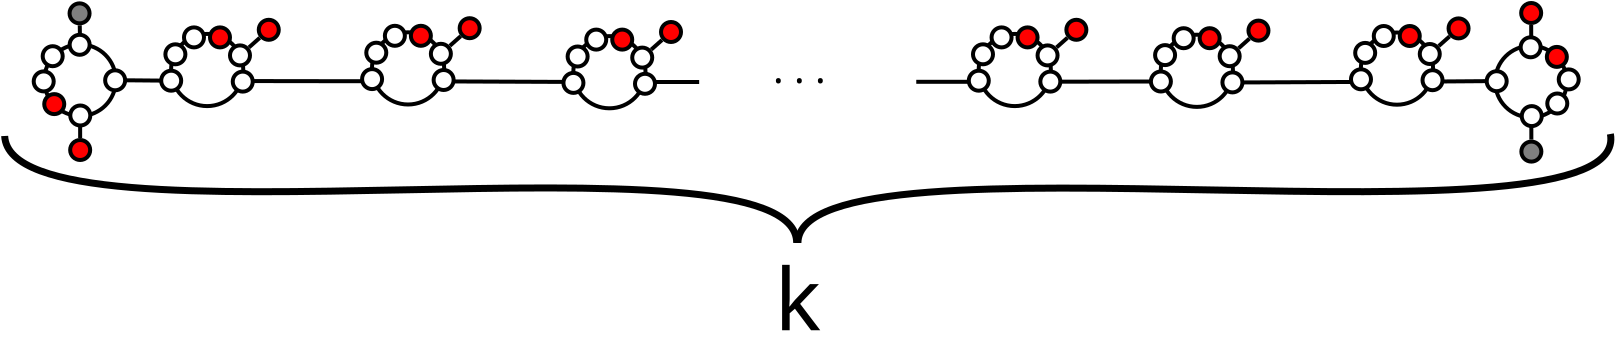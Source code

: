 <?xml version="1.0" encoding="UTF-8"?>
<dia:diagram xmlns:dia="http://www.lysator.liu.se/~alla/dia/">
  <dia:layer name="Background" visible="true" active="true">
    <dia:object type="Standard - Ellipse" version="0" id="O0">
      <dia:attribute name="obj_pos">
        <dia:point val="11.915,13.1"/>
      </dia:attribute>
      <dia:attribute name="obj_bb">
        <dia:rectangle val="11.815,13;15.595,16.78"/>
      </dia:attribute>
      <dia:attribute name="elem_corner">
        <dia:point val="11.915,13.1"/>
      </dia:attribute>
      <dia:attribute name="elem_width">
        <dia:real val="3.58"/>
      </dia:attribute>
      <dia:attribute name="elem_height">
        <dia:real val="3.58"/>
      </dia:attribute>
      <dia:attribute name="border_width">
        <dia:real val="0.2"/>
      </dia:attribute>
      <dia:attribute name="aspect">
        <dia:enum val="2"/>
      </dia:attribute>
    </dia:object>
    <dia:object type="Standard - Ellipse" version="0" id="O1">
      <dia:attribute name="obj_pos">
        <dia:point val="13.21,17.88"/>
      </dia:attribute>
      <dia:attribute name="obj_bb">
        <dia:rectangle val="13.11,17.78;14.31,18.98"/>
      </dia:attribute>
      <dia:attribute name="elem_corner">
        <dia:point val="13.21,17.88"/>
      </dia:attribute>
      <dia:attribute name="elem_width">
        <dia:real val="1"/>
      </dia:attribute>
      <dia:attribute name="elem_height">
        <dia:real val="1"/>
      </dia:attribute>
      <dia:attribute name="border_width">
        <dia:real val="0.2"/>
      </dia:attribute>
      <dia:attribute name="inner_color">
        <dia:color val="#ff0000"/>
      </dia:attribute>
      <dia:attribute name="aspect">
        <dia:enum val="2"/>
      </dia:attribute>
    </dia:object>
    <dia:object type="Standard - Ellipse" version="0" id="O2">
      <dia:attribute name="obj_pos">
        <dia:point val="13.18,11.048"/>
      </dia:attribute>
      <dia:attribute name="obj_bb">
        <dia:rectangle val="13.08,10.948;14.28,12.148"/>
      </dia:attribute>
      <dia:attribute name="elem_corner">
        <dia:point val="13.18,11.048"/>
      </dia:attribute>
      <dia:attribute name="elem_width">
        <dia:real val="1"/>
      </dia:attribute>
      <dia:attribute name="elem_height">
        <dia:real val="1"/>
      </dia:attribute>
      <dia:attribute name="border_width">
        <dia:real val="0.2"/>
      </dia:attribute>
      <dia:attribute name="inner_color">
        <dia:color val="#7f7f7f"/>
      </dia:attribute>
      <dia:attribute name="aspect">
        <dia:enum val="2"/>
      </dia:attribute>
    </dia:object>
    <dia:object type="Standard - Ellipse" version="0" id="O3">
      <dia:attribute name="obj_pos">
        <dia:point val="19.56,14.43"/>
      </dia:attribute>
      <dia:attribute name="obj_bb">
        <dia:rectangle val="19.46,14.33;20.66,15.53"/>
      </dia:attribute>
      <dia:attribute name="elem_corner">
        <dia:point val="19.56,14.43"/>
      </dia:attribute>
      <dia:attribute name="elem_width">
        <dia:real val="1"/>
      </dia:attribute>
      <dia:attribute name="elem_height">
        <dia:real val="1"/>
      </dia:attribute>
      <dia:attribute name="border_width">
        <dia:real val="0.2"/>
      </dia:attribute>
      <dia:attribute name="aspect">
        <dia:enum val="2"/>
      </dia:attribute>
    </dia:object>
    <dia:object type="Standard - Line" version="0" id="O4">
      <dia:attribute name="obj_pos">
        <dia:point val="15.495,14.89"/>
      </dia:attribute>
      <dia:attribute name="obj_bb">
        <dia:rectangle val="15.394,14.789;19.561,15.026"/>
      </dia:attribute>
      <dia:attribute name="conn_endpoints">
        <dia:point val="15.495,14.89"/>
        <dia:point val="19.46,14.925"/>
      </dia:attribute>
      <dia:attribute name="numcp">
        <dia:int val="1"/>
      </dia:attribute>
      <dia:attribute name="line_width">
        <dia:real val="0.2"/>
      </dia:attribute>
      <dia:connections>
        <dia:connection handle="0" to="O0" connection="4"/>
        <dia:connection handle="1" to="O3" connection="8"/>
      </dia:connections>
    </dia:object>
    <dia:object type="Standard - Line" version="0" id="O5">
      <dia:attribute name="obj_pos">
        <dia:point val="13.708,16.78"/>
      </dia:attribute>
      <dia:attribute name="obj_bb">
        <dia:rectangle val="13.608,16.68;13.809,17.88"/>
      </dia:attribute>
      <dia:attribute name="conn_endpoints">
        <dia:point val="13.708,16.78"/>
        <dia:point val="13.709,17.78"/>
      </dia:attribute>
      <dia:attribute name="numcp">
        <dia:int val="1"/>
      </dia:attribute>
      <dia:attribute name="line_width">
        <dia:real val="0.2"/>
      </dia:attribute>
      <dia:connections>
        <dia:connection handle="0" to="O0" connection="8"/>
        <dia:connection handle="1" to="O1" connection="8"/>
      </dia:connections>
    </dia:object>
    <dia:object type="Standard - Line" version="0" id="O6">
      <dia:attribute name="obj_pos">
        <dia:point val="13.69,12.145"/>
      </dia:attribute>
      <dia:attribute name="obj_bb">
        <dia:rectangle val="13.588,12.044;13.807,13.202"/>
      </dia:attribute>
      <dia:attribute name="conn_endpoints">
        <dia:point val="13.69,12.145"/>
        <dia:point val="13.705,13.1"/>
      </dia:attribute>
      <dia:attribute name="numcp">
        <dia:int val="1"/>
      </dia:attribute>
      <dia:attribute name="line_width">
        <dia:real val="0.2"/>
      </dia:attribute>
      <dia:connections>
        <dia:connection handle="0" to="O2" connection="8"/>
        <dia:connection handle="1" to="O0" connection="1"/>
      </dia:connections>
    </dia:object>
    <dia:object type="Standard - Line" version="0" id="O7">
      <dia:attribute name="obj_pos">
        <dia:point val="20.66,14.931"/>
      </dia:attribute>
      <dia:attribute name="obj_bb">
        <dia:rectangle val="20.559,14.831;29.616,15.044"/>
      </dia:attribute>
      <dia:attribute name="conn_endpoints">
        <dia:point val="20.66,14.931"/>
        <dia:point val="29.515,14.944"/>
      </dia:attribute>
      <dia:attribute name="numcp">
        <dia:int val="1"/>
      </dia:attribute>
      <dia:attribute name="line_width">
        <dia:real val="0.2"/>
      </dia:attribute>
      <dia:connections>
        <dia:connection handle="0" to="O3" connection="8"/>
      </dia:connections>
    </dia:object>
    <dia:object type="Standard - Ellipse" version="0" id="O8">
      <dia:attribute name="obj_pos">
        <dia:point val="18.255,12.575"/>
      </dia:attribute>
      <dia:attribute name="obj_bb">
        <dia:rectangle val="18.155,12.475;21.965,16.285"/>
      </dia:attribute>
      <dia:attribute name="elem_corner">
        <dia:point val="18.255,12.575"/>
      </dia:attribute>
      <dia:attribute name="elem_width">
        <dia:real val="3.61"/>
      </dia:attribute>
      <dia:attribute name="elem_height">
        <dia:real val="3.61"/>
      </dia:attribute>
      <dia:attribute name="border_width">
        <dia:real val="0.2"/>
      </dia:attribute>
      <dia:attribute name="aspect">
        <dia:enum val="2"/>
      </dia:attribute>
    </dia:object>
    <dia:object type="Standard - Ellipse" version="0" id="O9">
      <dia:attribute name="obj_pos">
        <dia:point val="22.64,11.87"/>
      </dia:attribute>
      <dia:attribute name="obj_bb">
        <dia:rectangle val="22.54,11.77;23.74,12.97"/>
      </dia:attribute>
      <dia:attribute name="elem_corner">
        <dia:point val="22.64,11.87"/>
      </dia:attribute>
      <dia:attribute name="elem_width">
        <dia:real val="1.0"/>
      </dia:attribute>
      <dia:attribute name="elem_height">
        <dia:real val="1.0"/>
      </dia:attribute>
      <dia:attribute name="border_width">
        <dia:real val="0.2"/>
      </dia:attribute>
      <dia:attribute name="inner_color">
        <dia:color val="#ff0000"/>
      </dia:attribute>
      <dia:attribute name="aspect">
        <dia:enum val="2"/>
      </dia:attribute>
    </dia:object>
    <dia:object type="Standard - Line" version="0" id="O10">
      <dia:attribute name="obj_pos">
        <dia:point val="22.148,13.252"/>
      </dia:attribute>
      <dia:attribute name="obj_bb">
        <dia:rectangle val="22.007,12.627;22.834,13.393"/>
      </dia:attribute>
      <dia:attribute name="conn_endpoints">
        <dia:point val="22.148,13.252"/>
        <dia:point val="22.692,12.768"/>
      </dia:attribute>
      <dia:attribute name="numcp">
        <dia:int val="1"/>
      </dia:attribute>
      <dia:attribute name="line_width">
        <dia:real val="0.2"/>
      </dia:attribute>
      <dia:connections>
        <dia:connection handle="0" to="O30" connection="8"/>
        <dia:connection handle="1" to="O9" connection="8"/>
      </dia:connections>
    </dia:object>
    <dia:object type="Standard - Line" version="0" id="O11">
      <dia:attribute name="obj_pos">
        <dia:point val="39.57,14.982"/>
      </dia:attribute>
      <dia:attribute name="obj_bb">
        <dia:rectangle val="30.515,14.845;39.67,15.083"/>
      </dia:attribute>
      <dia:attribute name="conn_endpoints">
        <dia:point val="39.57,14.982"/>
        <dia:point val="30.615,14.945"/>
      </dia:attribute>
      <dia:attribute name="numcp">
        <dia:int val="1"/>
      </dia:attribute>
      <dia:attribute name="line_width">
        <dia:real val="0.2"/>
      </dia:attribute>
    </dia:object>
    <dia:object type="Standard - Line" version="0" id="O12">
      <dia:attribute name="obj_pos">
        <dia:point val="69.575,14.95"/>
      </dia:attribute>
      <dia:attribute name="obj_bb">
        <dia:rectangle val="60.611,14.85;69.675,15.069"/>
      </dia:attribute>
      <dia:attribute name="conn_endpoints">
        <dia:point val="69.575,14.95"/>
        <dia:point val="60.711,14.969"/>
      </dia:attribute>
      <dia:attribute name="numcp">
        <dia:int val="1"/>
      </dia:attribute>
      <dia:attribute name="line_width">
        <dia:real val="0.2"/>
      </dia:attribute>
    </dia:object>
    <dia:object type="Standard - Line" version="0" id="O13">
      <dia:attribute name="obj_pos">
        <dia:point val="79.605,14.968"/>
      </dia:attribute>
      <dia:attribute name="obj_bb">
        <dia:rectangle val="70.644,14.867;79.706,15.108"/>
      </dia:attribute>
      <dia:attribute name="conn_endpoints">
        <dia:point val="79.605,14.968"/>
        <dia:point val="70.745,15.007"/>
      </dia:attribute>
      <dia:attribute name="numcp">
        <dia:int val="1"/>
      </dia:attribute>
      <dia:attribute name="line_width">
        <dia:real val="0.2"/>
      </dia:attribute>
    </dia:object>
    <dia:object type="Standard - Ellipse" version="0" id="O14">
      <dia:attribute name="obj_pos">
        <dia:point val="85.76,11.03"/>
      </dia:attribute>
      <dia:attribute name="obj_bb">
        <dia:rectangle val="85.66,10.93;86.86,12.13"/>
      </dia:attribute>
      <dia:attribute name="elem_corner">
        <dia:point val="85.76,11.03"/>
      </dia:attribute>
      <dia:attribute name="elem_width">
        <dia:real val="1"/>
      </dia:attribute>
      <dia:attribute name="elem_height">
        <dia:real val="1"/>
      </dia:attribute>
      <dia:attribute name="border_width">
        <dia:real val="0.2"/>
      </dia:attribute>
      <dia:attribute name="inner_color">
        <dia:color val="#ff0000"/>
      </dia:attribute>
      <dia:attribute name="aspect">
        <dia:enum val="2"/>
      </dia:attribute>
    </dia:object>
    <dia:object type="Standard - Ellipse" version="0" id="O15">
      <dia:attribute name="obj_pos">
        <dia:point val="85.765,14.42"/>
      </dia:attribute>
      <dia:attribute name="obj_bb">
        <dia:rectangle val="85.665,14.32;86.865,15.52"/>
      </dia:attribute>
      <dia:attribute name="elem_corner">
        <dia:point val="85.765,14.42"/>
      </dia:attribute>
      <dia:attribute name="elem_width">
        <dia:real val="1"/>
      </dia:attribute>
      <dia:attribute name="elem_height">
        <dia:real val="1"/>
      </dia:attribute>
      <dia:attribute name="border_width">
        <dia:real val="0.2"/>
      </dia:attribute>
      <dia:attribute name="aspect">
        <dia:enum val="2"/>
      </dia:attribute>
    </dia:object>
    <dia:object type="Standard - Ellipse" version="0" id="O16">
      <dia:attribute name="obj_pos">
        <dia:point val="85.77,17.96"/>
      </dia:attribute>
      <dia:attribute name="obj_bb">
        <dia:rectangle val="85.67,17.86;86.87,19.06"/>
      </dia:attribute>
      <dia:attribute name="elem_corner">
        <dia:point val="85.77,17.96"/>
      </dia:attribute>
      <dia:attribute name="elem_width">
        <dia:real val="1"/>
      </dia:attribute>
      <dia:attribute name="elem_height">
        <dia:real val="1"/>
      </dia:attribute>
      <dia:attribute name="border_width">
        <dia:real val="0.2"/>
      </dia:attribute>
      <dia:attribute name="inner_color">
        <dia:color val="#7f7f7f"/>
      </dia:attribute>
      <dia:attribute name="aspect">
        <dia:enum val="2"/>
      </dia:attribute>
    </dia:object>
    <dia:object type="Standard - Line" version="0" id="O17">
      <dia:attribute name="obj_pos">
        <dia:point val="86.261,12.13"/>
      </dia:attribute>
      <dia:attribute name="obj_bb">
        <dia:rectangle val="86.161,12.03;86.364,14.42"/>
      </dia:attribute>
      <dia:attribute name="conn_endpoints">
        <dia:point val="86.261,12.13"/>
        <dia:point val="86.264,14.32"/>
      </dia:attribute>
      <dia:attribute name="numcp">
        <dia:int val="1"/>
      </dia:attribute>
      <dia:attribute name="line_width">
        <dia:real val="0.2"/>
      </dia:attribute>
      <dia:connections>
        <dia:connection handle="0" to="O14" connection="8"/>
        <dia:connection handle="1" to="O15" connection="8"/>
      </dia:connections>
    </dia:object>
    <dia:object type="Standard - Line" version="0" id="O18">
      <dia:attribute name="obj_pos">
        <dia:point val="85.666,14.924"/>
      </dia:attribute>
      <dia:attribute name="obj_bb">
        <dia:rectangle val="80.704,14.824;85.766,15.061"/>
      </dia:attribute>
      <dia:attribute name="conn_endpoints">
        <dia:point val="85.666,14.924"/>
        <dia:point val="80.804,14.961"/>
      </dia:attribute>
      <dia:attribute name="numcp">
        <dia:int val="1"/>
      </dia:attribute>
      <dia:attribute name="line_width">
        <dia:real val="0.2"/>
      </dia:attribute>
      <dia:connections>
        <dia:connection handle="0" to="O15" connection="8"/>
      </dia:connections>
    </dia:object>
    <dia:object type="Standard - Line" version="0" id="O19">
      <dia:attribute name="obj_pos">
        <dia:point val="86.266,15.52"/>
      </dia:attribute>
      <dia:attribute name="obj_bb">
        <dia:rectangle val="86.166,15.42;86.369,17.96"/>
      </dia:attribute>
      <dia:attribute name="conn_endpoints">
        <dia:point val="86.266,15.52"/>
        <dia:point val="86.269,17.86"/>
      </dia:attribute>
      <dia:attribute name="numcp">
        <dia:int val="1"/>
      </dia:attribute>
      <dia:attribute name="line_width">
        <dia:real val="0.2"/>
      </dia:attribute>
      <dia:connections>
        <dia:connection handle="0" to="O15" connection="8"/>
        <dia:connection handle="1" to="O16" connection="8"/>
      </dia:connections>
    </dia:object>
    <dia:object type="Standard - Line" version="0" id="O20">
      <dia:attribute name="obj_pos">
        <dia:point val="44.66,14.98"/>
      </dia:attribute>
      <dia:attribute name="obj_bb">
        <dia:rectangle val="40.56,14.88;44.76,15.08"/>
      </dia:attribute>
      <dia:attribute name="conn_endpoints">
        <dia:point val="44.66,14.98"/>
        <dia:point val="40.66,14.98"/>
      </dia:attribute>
      <dia:attribute name="numcp">
        <dia:int val="1"/>
      </dia:attribute>
      <dia:attribute name="line_width">
        <dia:real val="0.2"/>
      </dia:attribute>
    </dia:object>
    <dia:object type="Standard - Line" version="0" id="O21">
      <dia:attribute name="obj_pos">
        <dia:point val="59.515,14.97"/>
      </dia:attribute>
      <dia:attribute name="obj_bb">
        <dia:rectangle val="55.415,14.87;59.615,15.07"/>
      </dia:attribute>
      <dia:attribute name="conn_endpoints">
        <dia:point val="59.515,14.97"/>
        <dia:point val="55.515,14.97"/>
      </dia:attribute>
      <dia:attribute name="numcp">
        <dia:int val="1"/>
      </dia:attribute>
      <dia:attribute name="line_width">
        <dia:real val="0.2"/>
      </dia:attribute>
    </dia:object>
    <dia:object type="Standard - Text" version="1" id="O22">
      <dia:attribute name="obj_pos">
        <dia:point val="47.85,15.05"/>
      </dia:attribute>
      <dia:attribute name="obj_bb">
        <dia:rectangle val="47.85,13.197;51.66,15.523"/>
      </dia:attribute>
      <dia:attribute name="text">
        <dia:composite type="text">
          <dia:attribute name="string">
            <dia:string># . . .#</dia:string>
          </dia:attribute>
          <dia:attribute name="font">
            <dia:font family="sans" style="0" name="Helvetica"/>
          </dia:attribute>
          <dia:attribute name="height">
            <dia:real val="2.493"/>
          </dia:attribute>
          <dia:attribute name="pos">
            <dia:point val="47.85,15.05"/>
          </dia:attribute>
          <dia:attribute name="color">
            <dia:color val="#000000"/>
          </dia:attribute>
          <dia:attribute name="alignment">
            <dia:enum val="0"/>
          </dia:attribute>
        </dia:composite>
      </dia:attribute>
      <dia:attribute name="valign">
        <dia:enum val="3"/>
      </dia:attribute>
    </dia:object>
    <dia:object type="Standard - Text" version="1" id="O23">
      <dia:attribute name="obj_pos">
        <dia:point val="48.44,27.386"/>
      </dia:attribute>
      <dia:attribute name="obj_bb">
        <dia:rectangle val="48.44,23.364;50.947,28.409"/>
      </dia:attribute>
      <dia:attribute name="text">
        <dia:composite type="text">
          <dia:attribute name="string">
            <dia:string>#k#</dia:string>
          </dia:attribute>
          <dia:attribute name="font">
            <dia:font family="sans" style="0" name="Helvetica"/>
          </dia:attribute>
          <dia:attribute name="height">
            <dia:real val="5.414"/>
          </dia:attribute>
          <dia:attribute name="pos">
            <dia:point val="48.44,27.386"/>
          </dia:attribute>
          <dia:attribute name="color">
            <dia:color val="#000000"/>
          </dia:attribute>
          <dia:attribute name="alignment">
            <dia:enum val="0"/>
          </dia:attribute>
        </dia:composite>
      </dia:attribute>
      <dia:attribute name="valign">
        <dia:enum val="3"/>
      </dia:attribute>
    </dia:object>
    <dia:object type="Standard - BezierLine" version="0" id="O24">
      <dia:attribute name="obj_pos">
        <dia:point val="49.535,23.029"/>
      </dia:attribute>
      <dia:attribute name="obj_bb">
        <dia:rectangle val="9.751,17.495;49.711,23.205"/>
      </dia:attribute>
      <dia:attribute name="bez_points">
        <dia:point val="49.535,23.029"/>
        <dia:point val="49.585,16.929"/>
        <dia:point val="10.235,23.829"/>
        <dia:point val="9.935,17.679"/>
      </dia:attribute>
      <dia:attribute name="corner_types">
        <dia:enum val="0"/>
        <dia:enum val="0"/>
      </dia:attribute>
      <dia:attribute name="line_width">
        <dia:real val="0.35"/>
      </dia:attribute>
    </dia:object>
    <dia:object type="Standard - BezierLine" version="0" id="O25">
      <dia:attribute name="obj_pos">
        <dia:point val="49.597,23.029"/>
      </dia:attribute>
      <dia:attribute name="obj_bb">
        <dia:rectangle val="49.421,17.375;90.426,23.205"/>
      </dia:attribute>
      <dia:attribute name="bez_points">
        <dia:point val="49.597,23.029"/>
        <dia:point val="49.647,16.929"/>
        <dia:point val="91.372,23.879"/>
        <dia:point val="90.222,17.579"/>
      </dia:attribute>
      <dia:attribute name="corner_types">
        <dia:enum val="0"/>
        <dia:enum val="0"/>
      </dia:attribute>
      <dia:attribute name="line_width">
        <dia:real val="0.35"/>
      </dia:attribute>
    </dia:object>
    <dia:object type="Standard - Ellipse" version="0" id="O26">
      <dia:attribute name="obj_pos">
        <dia:point val="13.184,12.62"/>
      </dia:attribute>
      <dia:attribute name="obj_bb">
        <dia:rectangle val="13.084,12.52;14.284,13.72"/>
      </dia:attribute>
      <dia:attribute name="elem_corner">
        <dia:point val="13.184,12.62"/>
      </dia:attribute>
      <dia:attribute name="elem_width">
        <dia:real val="1"/>
      </dia:attribute>
      <dia:attribute name="elem_height">
        <dia:real val="1"/>
      </dia:attribute>
      <dia:attribute name="border_width">
        <dia:real val="0.2"/>
      </dia:attribute>
      <dia:attribute name="aspect">
        <dia:enum val="2"/>
      </dia:attribute>
    </dia:object>
    <dia:object type="Standard - Ellipse" version="0" id="O27">
      <dia:attribute name="obj_pos">
        <dia:point val="11.836,13.19"/>
      </dia:attribute>
      <dia:attribute name="obj_bb">
        <dia:rectangle val="11.736,13.09;12.936,14.29"/>
      </dia:attribute>
      <dia:attribute name="elem_corner">
        <dia:point val="11.836,13.19"/>
      </dia:attribute>
      <dia:attribute name="elem_width">
        <dia:real val="1"/>
      </dia:attribute>
      <dia:attribute name="elem_height">
        <dia:real val="1"/>
      </dia:attribute>
      <dia:attribute name="border_width">
        <dia:real val="0.2"/>
      </dia:attribute>
      <dia:attribute name="aspect">
        <dia:enum val="2"/>
      </dia:attribute>
    </dia:object>
    <dia:object type="Standard - Ellipse" version="0" id="O28">
      <dia:attribute name="obj_pos">
        <dia:point val="11.914,15.585"/>
      </dia:attribute>
      <dia:attribute name="obj_bb">
        <dia:rectangle val="11.814,15.485;13.014,16.685"/>
      </dia:attribute>
      <dia:attribute name="elem_corner">
        <dia:point val="11.914,15.585"/>
      </dia:attribute>
      <dia:attribute name="elem_width">
        <dia:real val="1"/>
      </dia:attribute>
      <dia:attribute name="elem_height">
        <dia:real val="1"/>
      </dia:attribute>
      <dia:attribute name="border_width">
        <dia:real val="0.2"/>
      </dia:attribute>
      <dia:attribute name="inner_color">
        <dia:color val="#ff0000"/>
      </dia:attribute>
      <dia:attribute name="aspect">
        <dia:enum val="2"/>
      </dia:attribute>
    </dia:object>
    <dia:object type="Standard - Ellipse" version="0" id="O29">
      <dia:attribute name="obj_pos">
        <dia:point val="13.216,16.155"/>
      </dia:attribute>
      <dia:attribute name="obj_bb">
        <dia:rectangle val="13.116,16.055;14.316,17.255"/>
      </dia:attribute>
      <dia:attribute name="elem_corner">
        <dia:point val="13.216,16.155"/>
      </dia:attribute>
      <dia:attribute name="elem_width">
        <dia:real val="1"/>
      </dia:attribute>
      <dia:attribute name="elem_height">
        <dia:real val="1"/>
      </dia:attribute>
      <dia:attribute name="border_width">
        <dia:real val="0.2"/>
      </dia:attribute>
      <dia:attribute name="aspect">
        <dia:enum val="2"/>
      </dia:attribute>
    </dia:object>
    <dia:object type="Standard - Ellipse" version="0" id="O30">
      <dia:attribute name="obj_pos">
        <dia:point val="21.201,13.15"/>
      </dia:attribute>
      <dia:attribute name="obj_bb">
        <dia:rectangle val="21.101,13.05;22.301,14.25"/>
      </dia:attribute>
      <dia:attribute name="elem_corner">
        <dia:point val="21.201,13.15"/>
      </dia:attribute>
      <dia:attribute name="elem_width">
        <dia:real val="1"/>
      </dia:attribute>
      <dia:attribute name="elem_height">
        <dia:real val="1"/>
      </dia:attribute>
      <dia:attribute name="border_width">
        <dia:real val="0.2"/>
      </dia:attribute>
      <dia:attribute name="aspect">
        <dia:enum val="2"/>
      </dia:attribute>
    </dia:object>
    <dia:object type="Standard - Ellipse" version="0" id="O31">
      <dia:attribute name="obj_pos">
        <dia:point val="17.971,13.095"/>
      </dia:attribute>
      <dia:attribute name="obj_bb">
        <dia:rectangle val="17.871,12.995;19.071,14.195"/>
      </dia:attribute>
      <dia:attribute name="elem_corner">
        <dia:point val="17.971,13.095"/>
      </dia:attribute>
      <dia:attribute name="elem_width">
        <dia:real val="1"/>
      </dia:attribute>
      <dia:attribute name="elem_height">
        <dia:real val="1"/>
      </dia:attribute>
      <dia:attribute name="border_width">
        <dia:real val="0.2"/>
      </dia:attribute>
      <dia:attribute name="aspect">
        <dia:enum val="2"/>
      </dia:attribute>
    </dia:object>
    <dia:object type="Standard - Ellipse" version="0" id="O32">
      <dia:attribute name="obj_pos">
        <dia:point val="14.959,14.395"/>
      </dia:attribute>
      <dia:attribute name="obj_bb">
        <dia:rectangle val="14.859,14.295;16.059,15.495"/>
      </dia:attribute>
      <dia:attribute name="elem_corner">
        <dia:point val="14.959,14.395"/>
      </dia:attribute>
      <dia:attribute name="elem_width">
        <dia:real val="1"/>
      </dia:attribute>
      <dia:attribute name="elem_height">
        <dia:real val="1"/>
      </dia:attribute>
      <dia:attribute name="border_width">
        <dia:real val="0.2"/>
      </dia:attribute>
      <dia:attribute name="aspect">
        <dia:enum val="2"/>
      </dia:attribute>
    </dia:object>
    <dia:object type="Standard - Ellipse" version="0" id="O33">
      <dia:attribute name="obj_pos">
        <dia:point val="17.761,14.415"/>
      </dia:attribute>
      <dia:attribute name="obj_bb">
        <dia:rectangle val="17.661,14.315;18.861,15.515"/>
      </dia:attribute>
      <dia:attribute name="elem_corner">
        <dia:point val="17.761,14.415"/>
      </dia:attribute>
      <dia:attribute name="elem_width">
        <dia:real val="1"/>
      </dia:attribute>
      <dia:attribute name="elem_height">
        <dia:real val="1"/>
      </dia:attribute>
      <dia:attribute name="border_width">
        <dia:real val="0.2"/>
      </dia:attribute>
      <dia:attribute name="aspect">
        <dia:enum val="2"/>
      </dia:attribute>
    </dia:object>
    <dia:object type="Standard - Ellipse" version="0" id="O34">
      <dia:attribute name="obj_pos">
        <dia:point val="21.339,14.46"/>
      </dia:attribute>
      <dia:attribute name="obj_bb">
        <dia:rectangle val="21.239,14.36;22.439,15.56"/>
      </dia:attribute>
      <dia:attribute name="elem_corner">
        <dia:point val="21.339,14.46"/>
      </dia:attribute>
      <dia:attribute name="elem_width">
        <dia:real val="1"/>
      </dia:attribute>
      <dia:attribute name="elem_height">
        <dia:real val="1"/>
      </dia:attribute>
      <dia:attribute name="border_width">
        <dia:real val="0.2"/>
      </dia:attribute>
      <dia:attribute name="aspect">
        <dia:enum val="2"/>
      </dia:attribute>
    </dia:object>
    <dia:object type="Standard - Ellipse" version="0" id="O35">
      <dia:attribute name="obj_pos">
        <dia:point val="67.871,14.476"/>
      </dia:attribute>
      <dia:attribute name="obj_bb">
        <dia:rectangle val="67.771,14.376;68.971,15.576"/>
      </dia:attribute>
      <dia:attribute name="elem_corner">
        <dia:point val="67.871,14.476"/>
      </dia:attribute>
      <dia:attribute name="elem_width">
        <dia:real val="1"/>
      </dia:attribute>
      <dia:attribute name="elem_height">
        <dia:real val="1"/>
      </dia:attribute>
      <dia:attribute name="border_width">
        <dia:real val="0.2"/>
      </dia:attribute>
      <dia:attribute name="aspect">
        <dia:enum val="2"/>
      </dia:attribute>
    </dia:object>
    <dia:object type="Standard - Ellipse" version="0" id="O36">
      <dia:attribute name="obj_pos">
        <dia:point val="84.459,13.17"/>
      </dia:attribute>
      <dia:attribute name="obj_bb">
        <dia:rectangle val="84.359,13.07;88.139,16.85"/>
      </dia:attribute>
      <dia:attribute name="elem_corner">
        <dia:point val="84.459,13.17"/>
      </dia:attribute>
      <dia:attribute name="elem_width">
        <dia:real val="3.58"/>
      </dia:attribute>
      <dia:attribute name="elem_height">
        <dia:real val="3.58"/>
      </dia:attribute>
      <dia:attribute name="border_width">
        <dia:real val="0.2"/>
      </dia:attribute>
      <dia:attribute name="aspect">
        <dia:enum val="2"/>
      </dia:attribute>
    </dia:object>
    <dia:object type="Standard - Ellipse" version="0" id="O37">
      <dia:attribute name="obj_pos">
        <dia:point val="85.734,12.745"/>
      </dia:attribute>
      <dia:attribute name="obj_bb">
        <dia:rectangle val="85.634,12.645;86.834,13.845"/>
      </dia:attribute>
      <dia:attribute name="elem_corner">
        <dia:point val="85.734,12.745"/>
      </dia:attribute>
      <dia:attribute name="elem_width">
        <dia:real val="1"/>
      </dia:attribute>
      <dia:attribute name="elem_height">
        <dia:real val="1"/>
      </dia:attribute>
      <dia:attribute name="border_width">
        <dia:real val="0.2"/>
      </dia:attribute>
      <dia:attribute name="aspect">
        <dia:enum val="2"/>
      </dia:attribute>
    </dia:object>
    <dia:object type="Standard - Ellipse" version="0" id="O38">
      <dia:attribute name="obj_pos">
        <dia:point val="84.036,14.44"/>
      </dia:attribute>
      <dia:attribute name="obj_bb">
        <dia:rectangle val="83.936,14.34;85.136,15.54"/>
      </dia:attribute>
      <dia:attribute name="elem_corner">
        <dia:point val="84.036,14.44"/>
      </dia:attribute>
      <dia:attribute name="elem_width">
        <dia:real val="1"/>
      </dia:attribute>
      <dia:attribute name="elem_height">
        <dia:real val="1"/>
      </dia:attribute>
      <dia:attribute name="border_width">
        <dia:real val="0.2"/>
      </dia:attribute>
      <dia:attribute name="aspect">
        <dia:enum val="2"/>
      </dia:attribute>
    </dia:object>
    <dia:object type="Standard - Ellipse" version="0" id="O39">
      <dia:attribute name="obj_pos">
        <dia:point val="85.789,16.185"/>
      </dia:attribute>
      <dia:attribute name="obj_bb">
        <dia:rectangle val="85.689,16.085;86.889,17.285"/>
      </dia:attribute>
      <dia:attribute name="elem_corner">
        <dia:point val="85.789,16.185"/>
      </dia:attribute>
      <dia:attribute name="elem_width">
        <dia:real val="1"/>
      </dia:attribute>
      <dia:attribute name="elem_height">
        <dia:real val="1"/>
      </dia:attribute>
      <dia:attribute name="border_width">
        <dia:real val="0.2"/>
      </dia:attribute>
      <dia:attribute name="aspect">
        <dia:enum val="2"/>
      </dia:attribute>
    </dia:object>
    <dia:object type="Standard - Ellipse" version="0" id="O40">
      <dia:attribute name="obj_pos">
        <dia:point val="87.066,15.555"/>
      </dia:attribute>
      <dia:attribute name="obj_bb">
        <dia:rectangle val="86.966,15.455;88.166,16.655"/>
      </dia:attribute>
      <dia:attribute name="elem_corner">
        <dia:point val="87.066,15.555"/>
      </dia:attribute>
      <dia:attribute name="elem_width">
        <dia:real val="1"/>
      </dia:attribute>
      <dia:attribute name="elem_height">
        <dia:real val="1"/>
      </dia:attribute>
      <dia:attribute name="border_width">
        <dia:real val="0.2"/>
      </dia:attribute>
      <dia:attribute name="aspect">
        <dia:enum val="2"/>
      </dia:attribute>
    </dia:object>
    <dia:object type="Standard - Ellipse" version="0" id="O41">
      <dia:attribute name="obj_pos">
        <dia:point val="87.044,13.225"/>
      </dia:attribute>
      <dia:attribute name="obj_bb">
        <dia:rectangle val="86.944,13.125;88.144,14.325"/>
      </dia:attribute>
      <dia:attribute name="elem_corner">
        <dia:point val="87.044,13.225"/>
      </dia:attribute>
      <dia:attribute name="elem_width">
        <dia:real val="1"/>
      </dia:attribute>
      <dia:attribute name="elem_height">
        <dia:real val="1"/>
      </dia:attribute>
      <dia:attribute name="border_width">
        <dia:real val="0.2"/>
      </dia:attribute>
      <dia:attribute name="inner_color">
        <dia:color val="#ff0000"/>
      </dia:attribute>
      <dia:attribute name="aspect">
        <dia:enum val="2"/>
      </dia:attribute>
    </dia:object>
    <dia:object type="Standard - Ellipse" version="0" id="O42">
      <dia:attribute name="obj_pos">
        <dia:point val="11.387,14.45"/>
      </dia:attribute>
      <dia:attribute name="obj_bb">
        <dia:rectangle val="11.287,14.35;12.488,15.55"/>
      </dia:attribute>
      <dia:attribute name="elem_corner">
        <dia:point val="11.387,14.45"/>
      </dia:attribute>
      <dia:attribute name="elem_width">
        <dia:real val="1"/>
      </dia:attribute>
      <dia:attribute name="elem_height">
        <dia:real val="1"/>
      </dia:attribute>
      <dia:attribute name="border_width">
        <dia:real val="0.2"/>
      </dia:attribute>
      <dia:attribute name="aspect">
        <dia:enum val="2"/>
      </dia:attribute>
    </dia:object>
    <dia:object type="Standard - Ellipse" version="0" id="O43">
      <dia:attribute name="obj_pos">
        <dia:point val="18.901,12.25"/>
      </dia:attribute>
      <dia:attribute name="obj_bb">
        <dia:rectangle val="18.801,12.15;20.001,13.35"/>
      </dia:attribute>
      <dia:attribute name="elem_corner">
        <dia:point val="18.901,12.25"/>
      </dia:attribute>
      <dia:attribute name="elem_width">
        <dia:real val="1"/>
      </dia:attribute>
      <dia:attribute name="elem_height">
        <dia:real val="1"/>
      </dia:attribute>
      <dia:attribute name="border_width">
        <dia:real val="0.2"/>
      </dia:attribute>
      <dia:attribute name="aspect">
        <dia:enum val="2"/>
      </dia:attribute>
    </dia:object>
    <dia:object type="Standard - Ellipse" version="0" id="O44">
      <dia:attribute name="obj_pos">
        <dia:point val="20.201,12.25"/>
      </dia:attribute>
      <dia:attribute name="obj_bb">
        <dia:rectangle val="20.101,12.15;21.301,13.35"/>
      </dia:attribute>
      <dia:attribute name="elem_corner">
        <dia:point val="20.201,12.25"/>
      </dia:attribute>
      <dia:attribute name="elem_width">
        <dia:real val="1"/>
      </dia:attribute>
      <dia:attribute name="elem_height">
        <dia:real val="1"/>
      </dia:attribute>
      <dia:attribute name="border_width">
        <dia:real val="0.2"/>
      </dia:attribute>
      <dia:attribute name="inner_color">
        <dia:color val="#ff0000"/>
      </dia:attribute>
      <dia:attribute name="aspect">
        <dia:enum val="2"/>
      </dia:attribute>
    </dia:object>
    <dia:object type="Standard - Ellipse" version="0" id="O45">
      <dia:attribute name="obj_pos">
        <dia:point val="29.605,14.35"/>
      </dia:attribute>
      <dia:attribute name="obj_bb">
        <dia:rectangle val="29.505,14.25;30.705,15.45"/>
      </dia:attribute>
      <dia:attribute name="elem_corner">
        <dia:point val="29.605,14.35"/>
      </dia:attribute>
      <dia:attribute name="elem_width">
        <dia:real val="1"/>
      </dia:attribute>
      <dia:attribute name="elem_height">
        <dia:real val="1"/>
      </dia:attribute>
      <dia:attribute name="border_width">
        <dia:real val="0.2"/>
      </dia:attribute>
      <dia:attribute name="aspect">
        <dia:enum val="2"/>
      </dia:attribute>
    </dia:object>
    <dia:object type="Standard - Ellipse" version="0" id="O46">
      <dia:attribute name="obj_pos">
        <dia:point val="28.3,12.495"/>
      </dia:attribute>
      <dia:attribute name="obj_bb">
        <dia:rectangle val="28.2,12.395;32.01,16.205"/>
      </dia:attribute>
      <dia:attribute name="elem_corner">
        <dia:point val="28.3,12.495"/>
      </dia:attribute>
      <dia:attribute name="elem_width">
        <dia:real val="3.61"/>
      </dia:attribute>
      <dia:attribute name="elem_height">
        <dia:real val="3.61"/>
      </dia:attribute>
      <dia:attribute name="border_width">
        <dia:real val="0.2"/>
      </dia:attribute>
      <dia:attribute name="aspect">
        <dia:enum val="2"/>
      </dia:attribute>
    </dia:object>
    <dia:object type="Standard - Ellipse" version="0" id="O47">
      <dia:attribute name="obj_pos">
        <dia:point val="32.685,11.79"/>
      </dia:attribute>
      <dia:attribute name="obj_bb">
        <dia:rectangle val="32.585,11.69;33.785,12.89"/>
      </dia:attribute>
      <dia:attribute name="elem_corner">
        <dia:point val="32.685,11.79"/>
      </dia:attribute>
      <dia:attribute name="elem_width">
        <dia:real val="1.0"/>
      </dia:attribute>
      <dia:attribute name="elem_height">
        <dia:real val="1.0"/>
      </dia:attribute>
      <dia:attribute name="border_width">
        <dia:real val="0.2"/>
      </dia:attribute>
      <dia:attribute name="inner_color">
        <dia:color val="#ff0000"/>
      </dia:attribute>
      <dia:attribute name="aspect">
        <dia:enum val="2"/>
      </dia:attribute>
    </dia:object>
    <dia:object type="Standard - Line" version="0" id="O48">
      <dia:attribute name="obj_pos">
        <dia:point val="32.193,13.172"/>
      </dia:attribute>
      <dia:attribute name="obj_bb">
        <dia:rectangle val="32.052,12.547;32.878,13.313"/>
      </dia:attribute>
      <dia:attribute name="conn_endpoints">
        <dia:point val="32.193,13.172"/>
        <dia:point val="32.737,12.688"/>
      </dia:attribute>
      <dia:attribute name="numcp">
        <dia:int val="1"/>
      </dia:attribute>
      <dia:attribute name="line_width">
        <dia:real val="0.2"/>
      </dia:attribute>
      <dia:connections>
        <dia:connection handle="0" to="O49" connection="8"/>
        <dia:connection handle="1" to="O47" connection="8"/>
      </dia:connections>
    </dia:object>
    <dia:object type="Standard - Ellipse" version="0" id="O49">
      <dia:attribute name="obj_pos">
        <dia:point val="31.245,13.07"/>
      </dia:attribute>
      <dia:attribute name="obj_bb">
        <dia:rectangle val="31.145,12.97;32.345,14.17"/>
      </dia:attribute>
      <dia:attribute name="elem_corner">
        <dia:point val="31.245,13.07"/>
      </dia:attribute>
      <dia:attribute name="elem_width">
        <dia:real val="1"/>
      </dia:attribute>
      <dia:attribute name="elem_height">
        <dia:real val="1"/>
      </dia:attribute>
      <dia:attribute name="border_width">
        <dia:real val="0.2"/>
      </dia:attribute>
      <dia:attribute name="aspect">
        <dia:enum val="2"/>
      </dia:attribute>
    </dia:object>
    <dia:object type="Standard - Ellipse" version="0" id="O50">
      <dia:attribute name="obj_pos">
        <dia:point val="28.016,13.015"/>
      </dia:attribute>
      <dia:attribute name="obj_bb">
        <dia:rectangle val="27.916,12.915;29.116,14.115"/>
      </dia:attribute>
      <dia:attribute name="elem_corner">
        <dia:point val="28.016,13.015"/>
      </dia:attribute>
      <dia:attribute name="elem_width">
        <dia:real val="1"/>
      </dia:attribute>
      <dia:attribute name="elem_height">
        <dia:real val="1"/>
      </dia:attribute>
      <dia:attribute name="border_width">
        <dia:real val="0.2"/>
      </dia:attribute>
      <dia:attribute name="aspect">
        <dia:enum val="2"/>
      </dia:attribute>
    </dia:object>
    <dia:object type="Standard - Ellipse" version="0" id="O51">
      <dia:attribute name="obj_pos">
        <dia:point val="27.806,14.335"/>
      </dia:attribute>
      <dia:attribute name="obj_bb">
        <dia:rectangle val="27.706,14.235;28.906,15.435"/>
      </dia:attribute>
      <dia:attribute name="elem_corner">
        <dia:point val="27.806,14.335"/>
      </dia:attribute>
      <dia:attribute name="elem_width">
        <dia:real val="1"/>
      </dia:attribute>
      <dia:attribute name="elem_height">
        <dia:real val="1"/>
      </dia:attribute>
      <dia:attribute name="border_width">
        <dia:real val="0.2"/>
      </dia:attribute>
      <dia:attribute name="aspect">
        <dia:enum val="2"/>
      </dia:attribute>
    </dia:object>
    <dia:object type="Standard - Ellipse" version="0" id="O52">
      <dia:attribute name="obj_pos">
        <dia:point val="31.383,14.38"/>
      </dia:attribute>
      <dia:attribute name="obj_bb">
        <dia:rectangle val="31.283,14.28;32.483,15.48"/>
      </dia:attribute>
      <dia:attribute name="elem_corner">
        <dia:point val="31.383,14.38"/>
      </dia:attribute>
      <dia:attribute name="elem_width">
        <dia:real val="1"/>
      </dia:attribute>
      <dia:attribute name="elem_height">
        <dia:real val="1"/>
      </dia:attribute>
      <dia:attribute name="border_width">
        <dia:real val="0.2"/>
      </dia:attribute>
      <dia:attribute name="aspect">
        <dia:enum val="2"/>
      </dia:attribute>
    </dia:object>
    <dia:object type="Standard - Ellipse" version="0" id="O53">
      <dia:attribute name="obj_pos">
        <dia:point val="28.945,12.17"/>
      </dia:attribute>
      <dia:attribute name="obj_bb">
        <dia:rectangle val="28.845,12.07;30.045,13.27"/>
      </dia:attribute>
      <dia:attribute name="elem_corner">
        <dia:point val="28.945,12.17"/>
      </dia:attribute>
      <dia:attribute name="elem_width">
        <dia:real val="1"/>
      </dia:attribute>
      <dia:attribute name="elem_height">
        <dia:real val="1"/>
      </dia:attribute>
      <dia:attribute name="border_width">
        <dia:real val="0.2"/>
      </dia:attribute>
      <dia:attribute name="aspect">
        <dia:enum val="2"/>
      </dia:attribute>
    </dia:object>
    <dia:object type="Standard - Ellipse" version="0" id="O54">
      <dia:attribute name="obj_pos">
        <dia:point val="30.245,12.17"/>
      </dia:attribute>
      <dia:attribute name="obj_bb">
        <dia:rectangle val="30.145,12.07;31.345,13.27"/>
      </dia:attribute>
      <dia:attribute name="elem_corner">
        <dia:point val="30.245,12.17"/>
      </dia:attribute>
      <dia:attribute name="elem_width">
        <dia:real val="1"/>
      </dia:attribute>
      <dia:attribute name="elem_height">
        <dia:real val="1"/>
      </dia:attribute>
      <dia:attribute name="border_width">
        <dia:real val="0.2"/>
      </dia:attribute>
      <dia:attribute name="inner_color">
        <dia:color val="#ff0000"/>
      </dia:attribute>
      <dia:attribute name="aspect">
        <dia:enum val="2"/>
      </dia:attribute>
    </dia:object>
    <dia:object type="Standard - Ellipse" version="0" id="O55">
      <dia:attribute name="obj_pos">
        <dia:point val="39.672,14.54"/>
      </dia:attribute>
      <dia:attribute name="obj_bb">
        <dia:rectangle val="39.572,14.44;40.772,15.64"/>
      </dia:attribute>
      <dia:attribute name="elem_corner">
        <dia:point val="39.672,14.54"/>
      </dia:attribute>
      <dia:attribute name="elem_width">
        <dia:real val="1"/>
      </dia:attribute>
      <dia:attribute name="elem_height">
        <dia:real val="1"/>
      </dia:attribute>
      <dia:attribute name="border_width">
        <dia:real val="0.2"/>
      </dia:attribute>
      <dia:attribute name="aspect">
        <dia:enum val="2"/>
      </dia:attribute>
    </dia:object>
    <dia:object type="Standard - Ellipse" version="0" id="O56">
      <dia:attribute name="obj_pos">
        <dia:point val="38.367,12.685"/>
      </dia:attribute>
      <dia:attribute name="obj_bb">
        <dia:rectangle val="38.267,12.585;42.077,16.395"/>
      </dia:attribute>
      <dia:attribute name="elem_corner">
        <dia:point val="38.367,12.685"/>
      </dia:attribute>
      <dia:attribute name="elem_width">
        <dia:real val="3.61"/>
      </dia:attribute>
      <dia:attribute name="elem_height">
        <dia:real val="3.61"/>
      </dia:attribute>
      <dia:attribute name="border_width">
        <dia:real val="0.2"/>
      </dia:attribute>
      <dia:attribute name="aspect">
        <dia:enum val="2"/>
      </dia:attribute>
    </dia:object>
    <dia:object type="Standard - Ellipse" version="0" id="O57">
      <dia:attribute name="obj_pos">
        <dia:point val="42.752,11.98"/>
      </dia:attribute>
      <dia:attribute name="obj_bb">
        <dia:rectangle val="42.652,11.88;43.852,13.08"/>
      </dia:attribute>
      <dia:attribute name="elem_corner">
        <dia:point val="42.752,11.98"/>
      </dia:attribute>
      <dia:attribute name="elem_width">
        <dia:real val="1.0"/>
      </dia:attribute>
      <dia:attribute name="elem_height">
        <dia:real val="1.0"/>
      </dia:attribute>
      <dia:attribute name="border_width">
        <dia:real val="0.2"/>
      </dia:attribute>
      <dia:attribute name="inner_color">
        <dia:color val="#ff0000"/>
      </dia:attribute>
      <dia:attribute name="aspect">
        <dia:enum val="2"/>
      </dia:attribute>
    </dia:object>
    <dia:object type="Standard - Line" version="0" id="O58">
      <dia:attribute name="obj_pos">
        <dia:point val="42.261,13.362"/>
      </dia:attribute>
      <dia:attribute name="obj_bb">
        <dia:rectangle val="42.119,12.737;42.946,13.503"/>
      </dia:attribute>
      <dia:attribute name="conn_endpoints">
        <dia:point val="42.261,13.362"/>
        <dia:point val="42.804,12.878"/>
      </dia:attribute>
      <dia:attribute name="numcp">
        <dia:int val="1"/>
      </dia:attribute>
      <dia:attribute name="line_width">
        <dia:real val="0.2"/>
      </dia:attribute>
      <dia:connections>
        <dia:connection handle="0" to="O59" connection="8"/>
        <dia:connection handle="1" to="O57" connection="8"/>
      </dia:connections>
    </dia:object>
    <dia:object type="Standard - Ellipse" version="0" id="O59">
      <dia:attribute name="obj_pos">
        <dia:point val="41.313,13.26"/>
      </dia:attribute>
      <dia:attribute name="obj_bb">
        <dia:rectangle val="41.213,13.16;42.413,14.36"/>
      </dia:attribute>
      <dia:attribute name="elem_corner">
        <dia:point val="41.313,13.26"/>
      </dia:attribute>
      <dia:attribute name="elem_width">
        <dia:real val="1"/>
      </dia:attribute>
      <dia:attribute name="elem_height">
        <dia:real val="1"/>
      </dia:attribute>
      <dia:attribute name="border_width">
        <dia:real val="0.2"/>
      </dia:attribute>
      <dia:attribute name="aspect">
        <dia:enum val="2"/>
      </dia:attribute>
    </dia:object>
    <dia:object type="Standard - Ellipse" version="0" id="O60">
      <dia:attribute name="obj_pos">
        <dia:point val="38.083,13.205"/>
      </dia:attribute>
      <dia:attribute name="obj_bb">
        <dia:rectangle val="37.983,13.105;39.183,14.305"/>
      </dia:attribute>
      <dia:attribute name="elem_corner">
        <dia:point val="38.083,13.205"/>
      </dia:attribute>
      <dia:attribute name="elem_width">
        <dia:real val="1"/>
      </dia:attribute>
      <dia:attribute name="elem_height">
        <dia:real val="1"/>
      </dia:attribute>
      <dia:attribute name="border_width">
        <dia:real val="0.2"/>
      </dia:attribute>
      <dia:attribute name="aspect">
        <dia:enum val="2"/>
      </dia:attribute>
    </dia:object>
    <dia:object type="Standard - Ellipse" version="0" id="O61">
      <dia:attribute name="obj_pos">
        <dia:point val="37.873,14.525"/>
      </dia:attribute>
      <dia:attribute name="obj_bb">
        <dia:rectangle val="37.773,14.425;38.973,15.625"/>
      </dia:attribute>
      <dia:attribute name="elem_corner">
        <dia:point val="37.873,14.525"/>
      </dia:attribute>
      <dia:attribute name="elem_width">
        <dia:real val="1"/>
      </dia:attribute>
      <dia:attribute name="elem_height">
        <dia:real val="1"/>
      </dia:attribute>
      <dia:attribute name="border_width">
        <dia:real val="0.2"/>
      </dia:attribute>
      <dia:attribute name="aspect">
        <dia:enum val="2"/>
      </dia:attribute>
    </dia:object>
    <dia:object type="Standard - Ellipse" version="0" id="O62">
      <dia:attribute name="obj_pos">
        <dia:point val="41.451,14.57"/>
      </dia:attribute>
      <dia:attribute name="obj_bb">
        <dia:rectangle val="41.351,14.47;42.551,15.67"/>
      </dia:attribute>
      <dia:attribute name="elem_corner">
        <dia:point val="41.451,14.57"/>
      </dia:attribute>
      <dia:attribute name="elem_width">
        <dia:real val="1"/>
      </dia:attribute>
      <dia:attribute name="elem_height">
        <dia:real val="1"/>
      </dia:attribute>
      <dia:attribute name="border_width">
        <dia:real val="0.2"/>
      </dia:attribute>
      <dia:attribute name="aspect">
        <dia:enum val="2"/>
      </dia:attribute>
    </dia:object>
    <dia:object type="Standard - Ellipse" version="0" id="O63">
      <dia:attribute name="obj_pos">
        <dia:point val="39.013,12.36"/>
      </dia:attribute>
      <dia:attribute name="obj_bb">
        <dia:rectangle val="38.913,12.26;40.113,13.46"/>
      </dia:attribute>
      <dia:attribute name="elem_corner">
        <dia:point val="39.013,12.36"/>
      </dia:attribute>
      <dia:attribute name="elem_width">
        <dia:real val="1"/>
      </dia:attribute>
      <dia:attribute name="elem_height">
        <dia:real val="1"/>
      </dia:attribute>
      <dia:attribute name="border_width">
        <dia:real val="0.2"/>
      </dia:attribute>
      <dia:attribute name="aspect">
        <dia:enum val="2"/>
      </dia:attribute>
    </dia:object>
    <dia:object type="Standard - Ellipse" version="0" id="O64">
      <dia:attribute name="obj_pos">
        <dia:point val="40.313,12.36"/>
      </dia:attribute>
      <dia:attribute name="obj_bb">
        <dia:rectangle val="40.213,12.26;41.413,13.46"/>
      </dia:attribute>
      <dia:attribute name="elem_corner">
        <dia:point val="40.313,12.36"/>
      </dia:attribute>
      <dia:attribute name="elem_width">
        <dia:real val="1"/>
      </dia:attribute>
      <dia:attribute name="elem_height">
        <dia:real val="1"/>
      </dia:attribute>
      <dia:attribute name="border_width">
        <dia:real val="0.2"/>
      </dia:attribute>
      <dia:attribute name="inner_color">
        <dia:color val="#ff0000"/>
      </dia:attribute>
      <dia:attribute name="aspect">
        <dia:enum val="2"/>
      </dia:attribute>
    </dia:object>
    <dia:object type="Standard - Ellipse" version="0" id="O65">
      <dia:attribute name="obj_pos">
        <dia:point val="59.94,14.43"/>
      </dia:attribute>
      <dia:attribute name="obj_bb">
        <dia:rectangle val="59.84,14.33;61.04,15.53"/>
      </dia:attribute>
      <dia:attribute name="elem_corner">
        <dia:point val="59.94,14.43"/>
      </dia:attribute>
      <dia:attribute name="elem_width">
        <dia:real val="1"/>
      </dia:attribute>
      <dia:attribute name="elem_height">
        <dia:real val="1"/>
      </dia:attribute>
      <dia:attribute name="border_width">
        <dia:real val="0.2"/>
      </dia:attribute>
      <dia:attribute name="aspect">
        <dia:enum val="2"/>
      </dia:attribute>
    </dia:object>
    <dia:object type="Standard - Ellipse" version="0" id="O66">
      <dia:attribute name="obj_pos">
        <dia:point val="58.635,12.575"/>
      </dia:attribute>
      <dia:attribute name="obj_bb">
        <dia:rectangle val="58.535,12.475;62.345,16.285"/>
      </dia:attribute>
      <dia:attribute name="elem_corner">
        <dia:point val="58.635,12.575"/>
      </dia:attribute>
      <dia:attribute name="elem_width">
        <dia:real val="3.61"/>
      </dia:attribute>
      <dia:attribute name="elem_height">
        <dia:real val="3.61"/>
      </dia:attribute>
      <dia:attribute name="border_width">
        <dia:real val="0.2"/>
      </dia:attribute>
      <dia:attribute name="aspect">
        <dia:enum val="2"/>
      </dia:attribute>
    </dia:object>
    <dia:object type="Standard - Ellipse" version="0" id="O67">
      <dia:attribute name="obj_pos">
        <dia:point val="63.02,11.87"/>
      </dia:attribute>
      <dia:attribute name="obj_bb">
        <dia:rectangle val="62.92,11.77;64.12,12.97"/>
      </dia:attribute>
      <dia:attribute name="elem_corner">
        <dia:point val="63.02,11.87"/>
      </dia:attribute>
      <dia:attribute name="elem_width">
        <dia:real val="1.0"/>
      </dia:attribute>
      <dia:attribute name="elem_height">
        <dia:real val="1.0"/>
      </dia:attribute>
      <dia:attribute name="border_width">
        <dia:real val="0.2"/>
      </dia:attribute>
      <dia:attribute name="inner_color">
        <dia:color val="#ff0000"/>
      </dia:attribute>
      <dia:attribute name="aspect">
        <dia:enum val="2"/>
      </dia:attribute>
    </dia:object>
    <dia:object type="Standard - Line" version="0" id="O68">
      <dia:attribute name="obj_pos">
        <dia:point val="62.528,13.252"/>
      </dia:attribute>
      <dia:attribute name="obj_bb">
        <dia:rectangle val="62.387,12.627;63.213,13.393"/>
      </dia:attribute>
      <dia:attribute name="conn_endpoints">
        <dia:point val="62.528,13.252"/>
        <dia:point val="63.072,12.768"/>
      </dia:attribute>
      <dia:attribute name="numcp">
        <dia:int val="1"/>
      </dia:attribute>
      <dia:attribute name="line_width">
        <dia:real val="0.2"/>
      </dia:attribute>
      <dia:connections>
        <dia:connection handle="0" to="O69" connection="8"/>
        <dia:connection handle="1" to="O67" connection="8"/>
      </dia:connections>
    </dia:object>
    <dia:object type="Standard - Ellipse" version="0" id="O69">
      <dia:attribute name="obj_pos">
        <dia:point val="61.58,13.15"/>
      </dia:attribute>
      <dia:attribute name="obj_bb">
        <dia:rectangle val="61.48,13.05;62.68,14.25"/>
      </dia:attribute>
      <dia:attribute name="elem_corner">
        <dia:point val="61.58,13.15"/>
      </dia:attribute>
      <dia:attribute name="elem_width">
        <dia:real val="1"/>
      </dia:attribute>
      <dia:attribute name="elem_height">
        <dia:real val="1"/>
      </dia:attribute>
      <dia:attribute name="border_width">
        <dia:real val="0.2"/>
      </dia:attribute>
      <dia:attribute name="aspect">
        <dia:enum val="2"/>
      </dia:attribute>
    </dia:object>
    <dia:object type="Standard - Ellipse" version="0" id="O70">
      <dia:attribute name="obj_pos">
        <dia:point val="58.351,13.095"/>
      </dia:attribute>
      <dia:attribute name="obj_bb">
        <dia:rectangle val="58.251,12.995;59.451,14.195"/>
      </dia:attribute>
      <dia:attribute name="elem_corner">
        <dia:point val="58.351,13.095"/>
      </dia:attribute>
      <dia:attribute name="elem_width">
        <dia:real val="1"/>
      </dia:attribute>
      <dia:attribute name="elem_height">
        <dia:real val="1"/>
      </dia:attribute>
      <dia:attribute name="border_width">
        <dia:real val="0.2"/>
      </dia:attribute>
      <dia:attribute name="aspect">
        <dia:enum val="2"/>
      </dia:attribute>
    </dia:object>
    <dia:object type="Standard - Ellipse" version="0" id="O71">
      <dia:attribute name="obj_pos">
        <dia:point val="58.141,14.415"/>
      </dia:attribute>
      <dia:attribute name="obj_bb">
        <dia:rectangle val="58.041,14.315;59.241,15.515"/>
      </dia:attribute>
      <dia:attribute name="elem_corner">
        <dia:point val="58.141,14.415"/>
      </dia:attribute>
      <dia:attribute name="elem_width">
        <dia:real val="1"/>
      </dia:attribute>
      <dia:attribute name="elem_height">
        <dia:real val="1"/>
      </dia:attribute>
      <dia:attribute name="border_width">
        <dia:real val="0.2"/>
      </dia:attribute>
      <dia:attribute name="aspect">
        <dia:enum val="2"/>
      </dia:attribute>
    </dia:object>
    <dia:object type="Standard - Ellipse" version="0" id="O72">
      <dia:attribute name="obj_pos">
        <dia:point val="61.718,14.46"/>
      </dia:attribute>
      <dia:attribute name="obj_bb">
        <dia:rectangle val="61.618,14.36;62.818,15.56"/>
      </dia:attribute>
      <dia:attribute name="elem_corner">
        <dia:point val="61.718,14.46"/>
      </dia:attribute>
      <dia:attribute name="elem_width">
        <dia:real val="1"/>
      </dia:attribute>
      <dia:attribute name="elem_height">
        <dia:real val="1"/>
      </dia:attribute>
      <dia:attribute name="border_width">
        <dia:real val="0.2"/>
      </dia:attribute>
      <dia:attribute name="aspect">
        <dia:enum val="2"/>
      </dia:attribute>
    </dia:object>
    <dia:object type="Standard - Ellipse" version="0" id="O73">
      <dia:attribute name="obj_pos">
        <dia:point val="59.28,12.25"/>
      </dia:attribute>
      <dia:attribute name="obj_bb">
        <dia:rectangle val="59.18,12.15;60.38,13.35"/>
      </dia:attribute>
      <dia:attribute name="elem_corner">
        <dia:point val="59.28,12.25"/>
      </dia:attribute>
      <dia:attribute name="elem_width">
        <dia:real val="1"/>
      </dia:attribute>
      <dia:attribute name="elem_height">
        <dia:real val="1"/>
      </dia:attribute>
      <dia:attribute name="border_width">
        <dia:real val="0.2"/>
      </dia:attribute>
      <dia:attribute name="aspect">
        <dia:enum val="2"/>
      </dia:attribute>
    </dia:object>
    <dia:object type="Standard - Ellipse" version="0" id="O74">
      <dia:attribute name="obj_pos">
        <dia:point val="60.58,12.25"/>
      </dia:attribute>
      <dia:attribute name="obj_bb">
        <dia:rectangle val="60.48,12.15;61.68,13.35"/>
      </dia:attribute>
      <dia:attribute name="elem_corner">
        <dia:point val="60.58,12.25"/>
      </dia:attribute>
      <dia:attribute name="elem_width">
        <dia:real val="1"/>
      </dia:attribute>
      <dia:attribute name="elem_height">
        <dia:real val="1"/>
      </dia:attribute>
      <dia:attribute name="border_width">
        <dia:real val="0.2"/>
      </dia:attribute>
      <dia:attribute name="inner_color">
        <dia:color val="#ff0000"/>
      </dia:attribute>
      <dia:attribute name="aspect">
        <dia:enum val="2"/>
      </dia:attribute>
    </dia:object>
    <dia:object type="Standard - Ellipse" version="0" id="O75">
      <dia:attribute name="obj_pos">
        <dia:point val="69.045,14.47"/>
      </dia:attribute>
      <dia:attribute name="obj_bb">
        <dia:rectangle val="68.945,14.37;70.145,15.57"/>
      </dia:attribute>
      <dia:attribute name="elem_corner">
        <dia:point val="69.045,14.47"/>
      </dia:attribute>
      <dia:attribute name="elem_width">
        <dia:real val="1"/>
      </dia:attribute>
      <dia:attribute name="elem_height">
        <dia:real val="1"/>
      </dia:attribute>
      <dia:attribute name="border_width">
        <dia:real val="0.2"/>
      </dia:attribute>
      <dia:attribute name="aspect">
        <dia:enum val="2"/>
      </dia:attribute>
    </dia:object>
    <dia:object type="Standard - Ellipse" version="0" id="O76">
      <dia:attribute name="obj_pos">
        <dia:point val="67.74,12.615"/>
      </dia:attribute>
      <dia:attribute name="obj_bb">
        <dia:rectangle val="67.64,12.515;71.45,16.325"/>
      </dia:attribute>
      <dia:attribute name="elem_corner">
        <dia:point val="67.74,12.615"/>
      </dia:attribute>
      <dia:attribute name="elem_width">
        <dia:real val="3.61"/>
      </dia:attribute>
      <dia:attribute name="elem_height">
        <dia:real val="3.61"/>
      </dia:attribute>
      <dia:attribute name="border_width">
        <dia:real val="0.2"/>
      </dia:attribute>
      <dia:attribute name="aspect">
        <dia:enum val="2"/>
      </dia:attribute>
    </dia:object>
    <dia:object type="Standard - Ellipse" version="0" id="O77">
      <dia:attribute name="obj_pos">
        <dia:point val="72.125,11.91"/>
      </dia:attribute>
      <dia:attribute name="obj_bb">
        <dia:rectangle val="72.025,11.81;73.225,13.01"/>
      </dia:attribute>
      <dia:attribute name="elem_corner">
        <dia:point val="72.125,11.91"/>
      </dia:attribute>
      <dia:attribute name="elem_width">
        <dia:real val="1.0"/>
      </dia:attribute>
      <dia:attribute name="elem_height">
        <dia:real val="1.0"/>
      </dia:attribute>
      <dia:attribute name="border_width">
        <dia:real val="0.2"/>
      </dia:attribute>
      <dia:attribute name="inner_color">
        <dia:color val="#ff0000"/>
      </dia:attribute>
      <dia:attribute name="aspect">
        <dia:enum val="2"/>
      </dia:attribute>
    </dia:object>
    <dia:object type="Standard - Line" version="0" id="O78">
      <dia:attribute name="obj_pos">
        <dia:point val="71.633,13.292"/>
      </dia:attribute>
      <dia:attribute name="obj_bb">
        <dia:rectangle val="71.492,12.667;72.318,13.433"/>
      </dia:attribute>
      <dia:attribute name="conn_endpoints">
        <dia:point val="71.633,13.292"/>
        <dia:point val="72.177,12.808"/>
      </dia:attribute>
      <dia:attribute name="numcp">
        <dia:int val="1"/>
      </dia:attribute>
      <dia:attribute name="line_width">
        <dia:real val="0.2"/>
      </dia:attribute>
      <dia:connections>
        <dia:connection handle="0" to="O79" connection="8"/>
        <dia:connection handle="1" to="O77" connection="8"/>
      </dia:connections>
    </dia:object>
    <dia:object type="Standard - Ellipse" version="0" id="O79">
      <dia:attribute name="obj_pos">
        <dia:point val="70.685,13.19"/>
      </dia:attribute>
      <dia:attribute name="obj_bb">
        <dia:rectangle val="70.585,13.09;71.785,14.29"/>
      </dia:attribute>
      <dia:attribute name="elem_corner">
        <dia:point val="70.685,13.19"/>
      </dia:attribute>
      <dia:attribute name="elem_width">
        <dia:real val="1"/>
      </dia:attribute>
      <dia:attribute name="elem_height">
        <dia:real val="1"/>
      </dia:attribute>
      <dia:attribute name="border_width">
        <dia:real val="0.2"/>
      </dia:attribute>
      <dia:attribute name="aspect">
        <dia:enum val="2"/>
      </dia:attribute>
    </dia:object>
    <dia:object type="Standard - Ellipse" version="0" id="O80">
      <dia:attribute name="obj_pos">
        <dia:point val="67.456,13.135"/>
      </dia:attribute>
      <dia:attribute name="obj_bb">
        <dia:rectangle val="67.356,13.035;68.556,14.235"/>
      </dia:attribute>
      <dia:attribute name="elem_corner">
        <dia:point val="67.456,13.135"/>
      </dia:attribute>
      <dia:attribute name="elem_width">
        <dia:real val="1"/>
      </dia:attribute>
      <dia:attribute name="elem_height">
        <dia:real val="1"/>
      </dia:attribute>
      <dia:attribute name="border_width">
        <dia:real val="0.2"/>
      </dia:attribute>
      <dia:attribute name="aspect">
        <dia:enum val="2"/>
      </dia:attribute>
    </dia:object>
    <dia:object type="Standard - Ellipse" version="0" id="O81">
      <dia:attribute name="obj_pos">
        <dia:point val="67.246,14.455"/>
      </dia:attribute>
      <dia:attribute name="obj_bb">
        <dia:rectangle val="67.146,14.355;68.346,15.555"/>
      </dia:attribute>
      <dia:attribute name="elem_corner">
        <dia:point val="67.246,14.455"/>
      </dia:attribute>
      <dia:attribute name="elem_width">
        <dia:real val="1"/>
      </dia:attribute>
      <dia:attribute name="elem_height">
        <dia:real val="1"/>
      </dia:attribute>
      <dia:attribute name="border_width">
        <dia:real val="0.2"/>
      </dia:attribute>
      <dia:attribute name="aspect">
        <dia:enum val="2"/>
      </dia:attribute>
    </dia:object>
    <dia:object type="Standard - Ellipse" version="0" id="O82">
      <dia:attribute name="obj_pos">
        <dia:point val="70.823,14.5"/>
      </dia:attribute>
      <dia:attribute name="obj_bb">
        <dia:rectangle val="70.723,14.4;71.923,15.6"/>
      </dia:attribute>
      <dia:attribute name="elem_corner">
        <dia:point val="70.823,14.5"/>
      </dia:attribute>
      <dia:attribute name="elem_width">
        <dia:real val="1"/>
      </dia:attribute>
      <dia:attribute name="elem_height">
        <dia:real val="1"/>
      </dia:attribute>
      <dia:attribute name="border_width">
        <dia:real val="0.2"/>
      </dia:attribute>
      <dia:attribute name="aspect">
        <dia:enum val="2"/>
      </dia:attribute>
    </dia:object>
    <dia:object type="Standard - Ellipse" version="0" id="O83">
      <dia:attribute name="obj_pos">
        <dia:point val="68.385,12.29"/>
      </dia:attribute>
      <dia:attribute name="obj_bb">
        <dia:rectangle val="68.285,12.19;69.485,13.39"/>
      </dia:attribute>
      <dia:attribute name="elem_corner">
        <dia:point val="68.385,12.29"/>
      </dia:attribute>
      <dia:attribute name="elem_width">
        <dia:real val="1"/>
      </dia:attribute>
      <dia:attribute name="elem_height">
        <dia:real val="1"/>
      </dia:attribute>
      <dia:attribute name="border_width">
        <dia:real val="0.2"/>
      </dia:attribute>
      <dia:attribute name="aspect">
        <dia:enum val="2"/>
      </dia:attribute>
    </dia:object>
    <dia:object type="Standard - Ellipse" version="0" id="O84">
      <dia:attribute name="obj_pos">
        <dia:point val="69.685,12.29"/>
      </dia:attribute>
      <dia:attribute name="obj_bb">
        <dia:rectangle val="69.585,12.19;70.785,13.39"/>
      </dia:attribute>
      <dia:attribute name="elem_corner">
        <dia:point val="69.685,12.29"/>
      </dia:attribute>
      <dia:attribute name="elem_width">
        <dia:real val="1"/>
      </dia:attribute>
      <dia:attribute name="elem_height">
        <dia:real val="1"/>
      </dia:attribute>
      <dia:attribute name="border_width">
        <dia:real val="0.2"/>
      </dia:attribute>
      <dia:attribute name="inner_color">
        <dia:color val="#ff0000"/>
      </dia:attribute>
      <dia:attribute name="aspect">
        <dia:enum val="2"/>
      </dia:attribute>
    </dia:object>
    <dia:object type="Standard - Ellipse" version="0" id="O85">
      <dia:attribute name="obj_pos">
        <dia:point val="79.05,14.36"/>
      </dia:attribute>
      <dia:attribute name="obj_bb">
        <dia:rectangle val="78.95,14.26;80.15,15.46"/>
      </dia:attribute>
      <dia:attribute name="elem_corner">
        <dia:point val="79.05,14.36"/>
      </dia:attribute>
      <dia:attribute name="elem_width">
        <dia:real val="1"/>
      </dia:attribute>
      <dia:attribute name="elem_height">
        <dia:real val="1"/>
      </dia:attribute>
      <dia:attribute name="border_width">
        <dia:real val="0.2"/>
      </dia:attribute>
      <dia:attribute name="aspect">
        <dia:enum val="2"/>
      </dia:attribute>
    </dia:object>
    <dia:object type="Standard - Ellipse" version="0" id="O86">
      <dia:attribute name="obj_pos">
        <dia:point val="77.745,12.505"/>
      </dia:attribute>
      <dia:attribute name="obj_bb">
        <dia:rectangle val="77.645,12.405;81.455,16.215"/>
      </dia:attribute>
      <dia:attribute name="elem_corner">
        <dia:point val="77.745,12.505"/>
      </dia:attribute>
      <dia:attribute name="elem_width">
        <dia:real val="3.61"/>
      </dia:attribute>
      <dia:attribute name="elem_height">
        <dia:real val="3.61"/>
      </dia:attribute>
      <dia:attribute name="border_width">
        <dia:real val="0.2"/>
      </dia:attribute>
      <dia:attribute name="aspect">
        <dia:enum val="2"/>
      </dia:attribute>
    </dia:object>
    <dia:object type="Standard - Ellipse" version="0" id="O87">
      <dia:attribute name="obj_pos">
        <dia:point val="82.13,11.8"/>
      </dia:attribute>
      <dia:attribute name="obj_bb">
        <dia:rectangle val="82.03,11.7;83.23,12.9"/>
      </dia:attribute>
      <dia:attribute name="elem_corner">
        <dia:point val="82.13,11.8"/>
      </dia:attribute>
      <dia:attribute name="elem_width">
        <dia:real val="1.0"/>
      </dia:attribute>
      <dia:attribute name="elem_height">
        <dia:real val="1.0"/>
      </dia:attribute>
      <dia:attribute name="border_width">
        <dia:real val="0.2"/>
      </dia:attribute>
      <dia:attribute name="inner_color">
        <dia:color val="#ff0000"/>
      </dia:attribute>
      <dia:attribute name="aspect">
        <dia:enum val="2"/>
      </dia:attribute>
    </dia:object>
    <dia:object type="Standard - Line" version="0" id="O88">
      <dia:attribute name="obj_pos">
        <dia:point val="81.638,13.182"/>
      </dia:attribute>
      <dia:attribute name="obj_bb">
        <dia:rectangle val="81.497,12.557;82.323,13.323"/>
      </dia:attribute>
      <dia:attribute name="conn_endpoints">
        <dia:point val="81.638,13.182"/>
        <dia:point val="82.182,12.698"/>
      </dia:attribute>
      <dia:attribute name="numcp">
        <dia:int val="1"/>
      </dia:attribute>
      <dia:attribute name="line_width">
        <dia:real val="0.2"/>
      </dia:attribute>
      <dia:connections>
        <dia:connection handle="0" to="O89" connection="8"/>
        <dia:connection handle="1" to="O87" connection="8"/>
      </dia:connections>
    </dia:object>
    <dia:object type="Standard - Ellipse" version="0" id="O89">
      <dia:attribute name="obj_pos">
        <dia:point val="80.69,13.08"/>
      </dia:attribute>
      <dia:attribute name="obj_bb">
        <dia:rectangle val="80.59,12.98;81.79,14.18"/>
      </dia:attribute>
      <dia:attribute name="elem_corner">
        <dia:point val="80.69,13.08"/>
      </dia:attribute>
      <dia:attribute name="elem_width">
        <dia:real val="1"/>
      </dia:attribute>
      <dia:attribute name="elem_height">
        <dia:real val="1"/>
      </dia:attribute>
      <dia:attribute name="border_width">
        <dia:real val="0.2"/>
      </dia:attribute>
      <dia:attribute name="aspect">
        <dia:enum val="2"/>
      </dia:attribute>
    </dia:object>
    <dia:object type="Standard - Ellipse" version="0" id="O90">
      <dia:attribute name="obj_pos">
        <dia:point val="77.461,13.025"/>
      </dia:attribute>
      <dia:attribute name="obj_bb">
        <dia:rectangle val="77.361,12.925;78.561,14.125"/>
      </dia:attribute>
      <dia:attribute name="elem_corner">
        <dia:point val="77.461,13.025"/>
      </dia:attribute>
      <dia:attribute name="elem_width">
        <dia:real val="1"/>
      </dia:attribute>
      <dia:attribute name="elem_height">
        <dia:real val="1"/>
      </dia:attribute>
      <dia:attribute name="border_width">
        <dia:real val="0.2"/>
      </dia:attribute>
      <dia:attribute name="aspect">
        <dia:enum val="2"/>
      </dia:attribute>
    </dia:object>
    <dia:object type="Standard - Ellipse" version="0" id="O91">
      <dia:attribute name="obj_pos">
        <dia:point val="77.251,14.345"/>
      </dia:attribute>
      <dia:attribute name="obj_bb">
        <dia:rectangle val="77.151,14.245;78.351,15.445"/>
      </dia:attribute>
      <dia:attribute name="elem_corner">
        <dia:point val="77.251,14.345"/>
      </dia:attribute>
      <dia:attribute name="elem_width">
        <dia:real val="1"/>
      </dia:attribute>
      <dia:attribute name="elem_height">
        <dia:real val="1"/>
      </dia:attribute>
      <dia:attribute name="border_width">
        <dia:real val="0.2"/>
      </dia:attribute>
      <dia:attribute name="aspect">
        <dia:enum val="2"/>
      </dia:attribute>
    </dia:object>
    <dia:object type="Standard - Ellipse" version="0" id="O92">
      <dia:attribute name="obj_pos">
        <dia:point val="80.828,14.39"/>
      </dia:attribute>
      <dia:attribute name="obj_bb">
        <dia:rectangle val="80.728,14.29;81.928,15.49"/>
      </dia:attribute>
      <dia:attribute name="elem_corner">
        <dia:point val="80.828,14.39"/>
      </dia:attribute>
      <dia:attribute name="elem_width">
        <dia:real val="1"/>
      </dia:attribute>
      <dia:attribute name="elem_height">
        <dia:real val="1"/>
      </dia:attribute>
      <dia:attribute name="border_width">
        <dia:real val="0.2"/>
      </dia:attribute>
      <dia:attribute name="aspect">
        <dia:enum val="2"/>
      </dia:attribute>
    </dia:object>
    <dia:object type="Standard - Ellipse" version="0" id="O93">
      <dia:attribute name="obj_pos">
        <dia:point val="78.39,12.18"/>
      </dia:attribute>
      <dia:attribute name="obj_bb">
        <dia:rectangle val="78.29,12.08;79.49,13.28"/>
      </dia:attribute>
      <dia:attribute name="elem_corner">
        <dia:point val="78.39,12.18"/>
      </dia:attribute>
      <dia:attribute name="elem_width">
        <dia:real val="1"/>
      </dia:attribute>
      <dia:attribute name="elem_height">
        <dia:real val="1"/>
      </dia:attribute>
      <dia:attribute name="border_width">
        <dia:real val="0.2"/>
      </dia:attribute>
      <dia:attribute name="aspect">
        <dia:enum val="2"/>
      </dia:attribute>
    </dia:object>
    <dia:object type="Standard - Ellipse" version="0" id="O94">
      <dia:attribute name="obj_pos">
        <dia:point val="79.69,12.18"/>
      </dia:attribute>
      <dia:attribute name="obj_bb">
        <dia:rectangle val="79.59,12.08;80.79,13.28"/>
      </dia:attribute>
      <dia:attribute name="elem_corner">
        <dia:point val="79.69,12.18"/>
      </dia:attribute>
      <dia:attribute name="elem_width">
        <dia:real val="1"/>
      </dia:attribute>
      <dia:attribute name="elem_height">
        <dia:real val="1"/>
      </dia:attribute>
      <dia:attribute name="border_width">
        <dia:real val="0.2"/>
      </dia:attribute>
      <dia:attribute name="inner_color">
        <dia:color val="#ff0000"/>
      </dia:attribute>
      <dia:attribute name="aspect">
        <dia:enum val="2"/>
      </dia:attribute>
    </dia:object>
    <dia:object type="Standard - Ellipse" version="0" id="O95">
      <dia:attribute name="obj_pos">
        <dia:point val="87.638,14.35"/>
      </dia:attribute>
      <dia:attribute name="obj_bb">
        <dia:rectangle val="87.538,14.25;88.738,15.45"/>
      </dia:attribute>
      <dia:attribute name="elem_corner">
        <dia:point val="87.638,14.35"/>
      </dia:attribute>
      <dia:attribute name="elem_width">
        <dia:real val="1.0"/>
      </dia:attribute>
      <dia:attribute name="elem_height">
        <dia:real val="1.0"/>
      </dia:attribute>
      <dia:attribute name="border_width">
        <dia:real val="0.2"/>
      </dia:attribute>
      <dia:attribute name="aspect">
        <dia:enum val="2"/>
      </dia:attribute>
    </dia:object>
  </dia:layer>
</dia:diagram>
